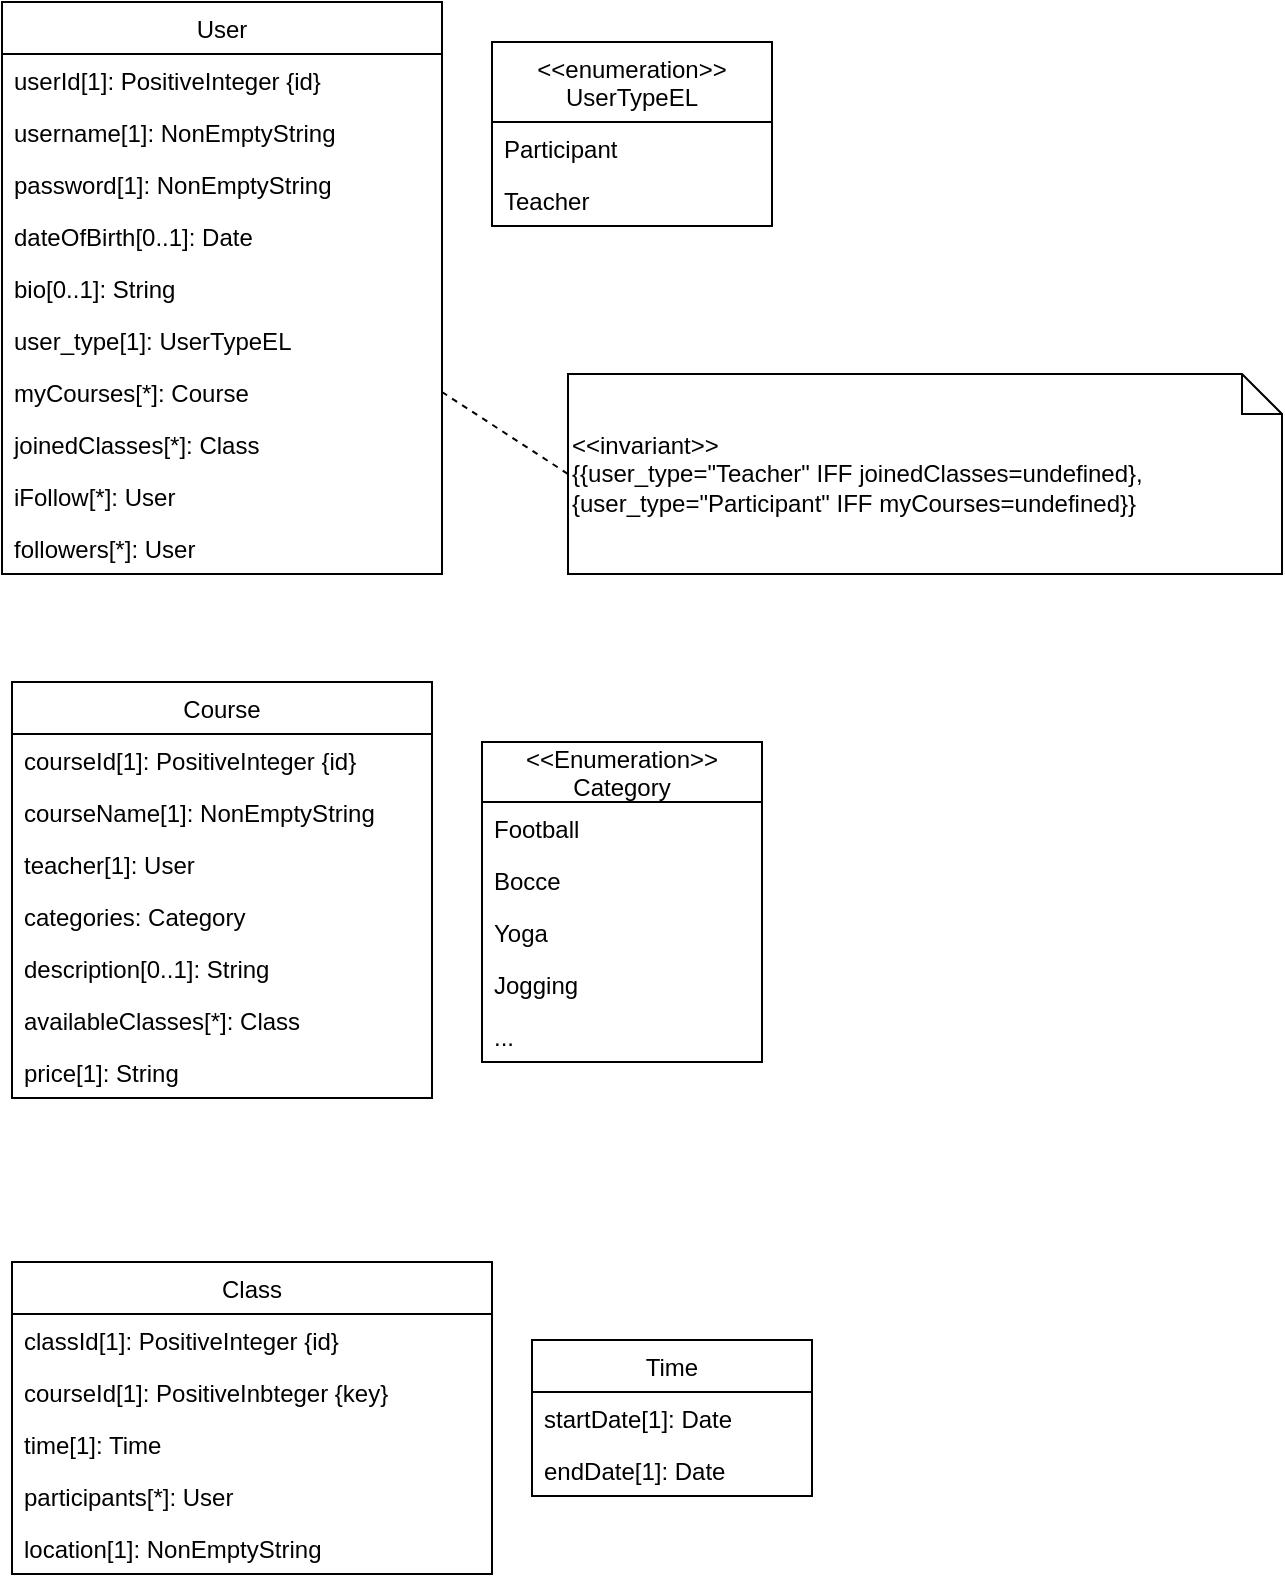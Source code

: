 <mxfile version="14.8.0" type="device"><diagram id="GvXAfusLc3PfZ7gOD72V" name="Page-1"><mxGraphModel dx="1673" dy="851" grid="1" gridSize="10" guides="1" tooltips="1" connect="1" arrows="1" fold="1" page="1" pageScale="1" pageWidth="827" pageHeight="1169" math="0" shadow="0"><root><mxCell id="0"/><mxCell id="1" parent="0"/><mxCell id="XZAeZRrQW0MeqcIuj02z-5" value="Course" style="swimlane;fontStyle=0;childLayout=stackLayout;horizontal=1;startSize=26;fillColor=none;horizontalStack=0;resizeParent=1;resizeParentMax=0;resizeLast=0;collapsible=1;marginBottom=0;" parent="1" vertex="1"><mxGeometry x="25" y="380" width="210" height="208" as="geometry"/></mxCell><mxCell id="XZAeZRrQW0MeqcIuj02z-6" value="courseId[1]: PositiveInteger {id}" style="text;strokeColor=none;fillColor=none;align=left;verticalAlign=top;spacingLeft=4;spacingRight=4;overflow=hidden;rotatable=0;points=[[0,0.5],[1,0.5]];portConstraint=eastwest;" parent="XZAeZRrQW0MeqcIuj02z-5" vertex="1"><mxGeometry y="26" width="210" height="26" as="geometry"/></mxCell><mxCell id="XZAeZRrQW0MeqcIuj02z-58" value="courseName[1]: NonEmptyString" style="text;strokeColor=none;fillColor=none;align=left;verticalAlign=top;spacingLeft=4;spacingRight=4;overflow=hidden;rotatable=0;points=[[0,0.5],[1,0.5]];portConstraint=eastwest;" parent="XZAeZRrQW0MeqcIuj02z-5" vertex="1"><mxGeometry y="52" width="210" height="26" as="geometry"/></mxCell><mxCell id="XZAeZRrQW0MeqcIuj02z-7" value="teacher[1]: User" style="text;strokeColor=none;fillColor=none;align=left;verticalAlign=top;spacingLeft=4;spacingRight=4;overflow=hidden;rotatable=0;points=[[0,0.5],[1,0.5]];portConstraint=eastwest;" parent="XZAeZRrQW0MeqcIuj02z-5" vertex="1"><mxGeometry y="78" width="210" height="26" as="geometry"/></mxCell><mxCell id="XZAeZRrQW0MeqcIuj02z-56" value="categories: Category" style="text;strokeColor=none;fillColor=none;align=left;verticalAlign=top;spacingLeft=4;spacingRight=4;overflow=hidden;rotatable=0;points=[[0,0.5],[1,0.5]];portConstraint=eastwest;" parent="XZAeZRrQW0MeqcIuj02z-5" vertex="1"><mxGeometry y="104" width="210" height="26" as="geometry"/></mxCell><mxCell id="XZAeZRrQW0MeqcIuj02z-57" value="description[0..1]: String" style="text;strokeColor=none;fillColor=none;align=left;verticalAlign=top;spacingLeft=4;spacingRight=4;overflow=hidden;rotatable=0;points=[[0,0.5],[1,0.5]];portConstraint=eastwest;" parent="XZAeZRrQW0MeqcIuj02z-5" vertex="1"><mxGeometry y="130" width="210" height="26" as="geometry"/></mxCell><mxCell id="OdAjSRN0fNHjk4ZXI_o6-42" value="availableClasses[*]: Class" style="text;strokeColor=none;fillColor=none;align=left;verticalAlign=top;spacingLeft=4;spacingRight=4;overflow=hidden;rotatable=0;points=[[0,0.5],[1,0.5]];portConstraint=eastwest;" vertex="1" parent="XZAeZRrQW0MeqcIuj02z-5"><mxGeometry y="156" width="210" height="26" as="geometry"/></mxCell><mxCell id="XZAeZRrQW0MeqcIuj02z-8" value="price[1]: String" style="text;strokeColor=none;fillColor=none;align=left;verticalAlign=top;spacingLeft=4;spacingRight=4;overflow=hidden;rotatable=0;points=[[0,0.5],[1,0.5]];portConstraint=eastwest;" parent="XZAeZRrQW0MeqcIuj02z-5" vertex="1"><mxGeometry y="182" width="210" height="26" as="geometry"/></mxCell><mxCell id="XZAeZRrQW0MeqcIuj02z-9" value="User" style="swimlane;fontStyle=0;childLayout=stackLayout;horizontal=1;startSize=26;fillColor=none;horizontalStack=0;resizeParent=1;resizeParentMax=0;resizeLast=0;collapsible=1;marginBottom=0;" parent="1" vertex="1"><mxGeometry x="20" y="40" width="220" height="286" as="geometry"/></mxCell><mxCell id="XZAeZRrQW0MeqcIuj02z-10" value="userId[1]: PositiveInteger {id}" style="text;strokeColor=none;fillColor=none;align=left;verticalAlign=top;spacingLeft=4;spacingRight=4;overflow=hidden;rotatable=0;points=[[0,0.5],[1,0.5]];portConstraint=eastwest;" parent="XZAeZRrQW0MeqcIuj02z-9" vertex="1"><mxGeometry y="26" width="220" height="26" as="geometry"/></mxCell><mxCell id="XZAeZRrQW0MeqcIuj02z-11" value="username[1]: NonEmptyString" style="text;strokeColor=none;fillColor=none;align=left;verticalAlign=top;spacingLeft=4;spacingRight=4;overflow=hidden;rotatable=0;points=[[0,0.5],[1,0.5]];portConstraint=eastwest;" parent="XZAeZRrQW0MeqcIuj02z-9" vertex="1"><mxGeometry y="52" width="220" height="26" as="geometry"/></mxCell><mxCell id="XZAeZRrQW0MeqcIuj02z-46" value="password[1]: NonEmptyString" style="text;strokeColor=none;fillColor=none;align=left;verticalAlign=top;spacingLeft=4;spacingRight=4;overflow=hidden;rotatable=0;points=[[0,0.5],[1,0.5]];portConstraint=eastwest;" parent="XZAeZRrQW0MeqcIuj02z-9" vertex="1"><mxGeometry y="78" width="220" height="26" as="geometry"/></mxCell><mxCell id="XZAeZRrQW0MeqcIuj02z-47" value="dateOfBirth[0..1]: Date" style="text;strokeColor=none;fillColor=none;align=left;verticalAlign=top;spacingLeft=4;spacingRight=4;overflow=hidden;rotatable=0;points=[[0,0.5],[1,0.5]];portConstraint=eastwest;" parent="XZAeZRrQW0MeqcIuj02z-9" vertex="1"><mxGeometry y="104" width="220" height="26" as="geometry"/></mxCell><mxCell id="OdAjSRN0fNHjk4ZXI_o6-9" value="bio[0..1]: String" style="text;strokeColor=none;fillColor=none;align=left;verticalAlign=top;spacingLeft=4;spacingRight=4;overflow=hidden;rotatable=0;points=[[0,0.5],[1,0.5]];portConstraint=eastwest;" vertex="1" parent="XZAeZRrQW0MeqcIuj02z-9"><mxGeometry y="130" width="220" height="26" as="geometry"/></mxCell><mxCell id="XZAeZRrQW0MeqcIuj02z-48" value="user_type[1]: UserTypeEL" style="text;strokeColor=none;fillColor=none;align=left;verticalAlign=top;spacingLeft=4;spacingRight=4;overflow=hidden;rotatable=0;points=[[0,0.5],[1,0.5]];portConstraint=eastwest;" parent="XZAeZRrQW0MeqcIuj02z-9" vertex="1"><mxGeometry y="156" width="220" height="26" as="geometry"/></mxCell><mxCell id="OdAjSRN0fNHjk4ZXI_o6-10" value="myCourses[*]: Course" style="text;strokeColor=none;fillColor=none;align=left;verticalAlign=top;spacingLeft=4;spacingRight=4;overflow=hidden;rotatable=0;points=[[0,0.5],[1,0.5]];portConstraint=eastwest;" vertex="1" parent="XZAeZRrQW0MeqcIuj02z-9"><mxGeometry y="182" width="220" height="26" as="geometry"/></mxCell><mxCell id="XZAeZRrQW0MeqcIuj02z-49" value="joinedClasses[*]: Class" style="text;strokeColor=none;fillColor=none;align=left;verticalAlign=top;spacingLeft=4;spacingRight=4;overflow=hidden;rotatable=0;points=[[0,0.5],[1,0.5]];portConstraint=eastwest;" parent="XZAeZRrQW0MeqcIuj02z-9" vertex="1"><mxGeometry y="208" width="220" height="26" as="geometry"/></mxCell><mxCell id="XZAeZRrQW0MeqcIuj02z-50" value="iFollow[*]: User" style="text;strokeColor=none;fillColor=none;align=left;verticalAlign=top;spacingLeft=4;spacingRight=4;overflow=hidden;rotatable=0;points=[[0,0.5],[1,0.5]];portConstraint=eastwest;" parent="XZAeZRrQW0MeqcIuj02z-9" vertex="1"><mxGeometry y="234" width="220" height="26" as="geometry"/></mxCell><mxCell id="XZAeZRrQW0MeqcIuj02z-12" value="followers[*]: User" style="text;strokeColor=none;fillColor=none;align=left;verticalAlign=top;spacingLeft=4;spacingRight=4;overflow=hidden;rotatable=0;points=[[0,0.5],[1,0.5]];portConstraint=eastwest;" parent="XZAeZRrQW0MeqcIuj02z-9" vertex="1"><mxGeometry y="260" width="220" height="26" as="geometry"/></mxCell><mxCell id="XZAeZRrQW0MeqcIuj02z-41" value="Class" style="swimlane;fontStyle=0;childLayout=stackLayout;horizontal=1;startSize=26;fillColor=none;horizontalStack=0;resizeParent=1;resizeParentMax=0;resizeLast=0;collapsible=1;marginBottom=0;" parent="1" vertex="1"><mxGeometry x="25" y="670" width="240" height="156" as="geometry"/></mxCell><mxCell id="XZAeZRrQW0MeqcIuj02z-62" value="classId[1]: PositiveInteger {id}" style="text;strokeColor=none;fillColor=none;align=left;verticalAlign=top;spacingLeft=4;spacingRight=4;overflow=hidden;rotatable=0;points=[[0,0.5],[1,0.5]];portConstraint=eastwest;" parent="XZAeZRrQW0MeqcIuj02z-41" vertex="1"><mxGeometry y="26" width="240" height="26" as="geometry"/></mxCell><mxCell id="XZAeZRrQW0MeqcIuj02z-42" value="courseId[1]: PositiveInbteger {key}" style="text;strokeColor=none;fillColor=none;align=left;verticalAlign=top;spacingLeft=4;spacingRight=4;overflow=hidden;rotatable=0;points=[[0,0.5],[1,0.5]];portConstraint=eastwest;" parent="XZAeZRrQW0MeqcIuj02z-41" vertex="1"><mxGeometry y="52" width="240" height="26" as="geometry"/></mxCell><mxCell id="XZAeZRrQW0MeqcIuj02z-43" value="time[1]: Time" style="text;strokeColor=none;fillColor=none;align=left;verticalAlign=top;spacingLeft=4;spacingRight=4;overflow=hidden;rotatable=0;points=[[0,0.5],[1,0.5]];portConstraint=eastwest;" parent="XZAeZRrQW0MeqcIuj02z-41" vertex="1"><mxGeometry y="78" width="240" height="26" as="geometry"/></mxCell><mxCell id="XZAeZRrQW0MeqcIuj02z-63" value="participants[*]: User" style="text;strokeColor=none;fillColor=none;align=left;verticalAlign=top;spacingLeft=4;spacingRight=4;overflow=hidden;rotatable=0;points=[[0,0.5],[1,0.5]];portConstraint=eastwest;" parent="XZAeZRrQW0MeqcIuj02z-41" vertex="1"><mxGeometry y="104" width="240" height="26" as="geometry"/></mxCell><mxCell id="XZAeZRrQW0MeqcIuj02z-44" value="location[1]: NonEmptyString" style="text;strokeColor=none;fillColor=none;align=left;verticalAlign=top;spacingLeft=4;spacingRight=4;overflow=hidden;rotatable=0;points=[[0,0.5],[1,0.5]];portConstraint=eastwest;" parent="XZAeZRrQW0MeqcIuj02z-41" vertex="1"><mxGeometry y="130" width="240" height="26" as="geometry"/></mxCell><mxCell id="OdAjSRN0fNHjk4ZXI_o6-1" value="&lt;&lt;enumeration&gt;&gt;&#xA;UserTypeEL" style="swimlane;fontStyle=0;childLayout=stackLayout;horizontal=1;startSize=40;fillColor=none;horizontalStack=0;resizeParent=1;resizeParentMax=0;resizeLast=0;collapsible=1;marginBottom=0;" vertex="1" parent="1"><mxGeometry x="265" y="60" width="140" height="92" as="geometry"/></mxCell><mxCell id="OdAjSRN0fNHjk4ZXI_o6-2" value="Participant" style="text;strokeColor=none;fillColor=none;align=left;verticalAlign=top;spacingLeft=4;spacingRight=4;overflow=hidden;rotatable=0;points=[[0,0.5],[1,0.5]];portConstraint=eastwest;" vertex="1" parent="OdAjSRN0fNHjk4ZXI_o6-1"><mxGeometry y="40" width="140" height="26" as="geometry"/></mxCell><mxCell id="OdAjSRN0fNHjk4ZXI_o6-3" value="Teacher" style="text;strokeColor=none;fillColor=none;align=left;verticalAlign=top;spacingLeft=4;spacingRight=4;overflow=hidden;rotatable=0;points=[[0,0.5],[1,0.5]];portConstraint=eastwest;" vertex="1" parent="OdAjSRN0fNHjk4ZXI_o6-1"><mxGeometry y="66" width="140" height="26" as="geometry"/></mxCell><mxCell id="OdAjSRN0fNHjk4ZXI_o6-23" value="Time" style="swimlane;fontStyle=0;childLayout=stackLayout;horizontal=1;startSize=26;fillColor=none;horizontalStack=0;resizeParent=1;resizeParentMax=0;resizeLast=0;collapsible=1;marginBottom=0;" vertex="1" parent="1"><mxGeometry x="285" y="709" width="140" height="78" as="geometry"/></mxCell><mxCell id="OdAjSRN0fNHjk4ZXI_o6-24" value="startDate[1]: Date" style="text;strokeColor=none;fillColor=none;align=left;verticalAlign=top;spacingLeft=4;spacingRight=4;overflow=hidden;rotatable=0;points=[[0,0.5],[1,0.5]];portConstraint=eastwest;" vertex="1" parent="OdAjSRN0fNHjk4ZXI_o6-23"><mxGeometry y="26" width="140" height="26" as="geometry"/></mxCell><mxCell id="OdAjSRN0fNHjk4ZXI_o6-25" value="endDate[1]: Date" style="text;strokeColor=none;fillColor=none;align=left;verticalAlign=top;spacingLeft=4;spacingRight=4;overflow=hidden;rotatable=0;points=[[0,0.5],[1,0.5]];portConstraint=eastwest;" vertex="1" parent="OdAjSRN0fNHjk4ZXI_o6-23"><mxGeometry y="52" width="140" height="26" as="geometry"/></mxCell><mxCell id="OdAjSRN0fNHjk4ZXI_o6-28" value="&lt;&lt;Enumeration&gt;&gt;&#xA;Category" style="swimlane;fontStyle=0;childLayout=stackLayout;horizontal=1;startSize=30;fillColor=none;horizontalStack=0;resizeParent=1;resizeParentMax=0;resizeLast=0;collapsible=1;marginBottom=0;" vertex="1" parent="1"><mxGeometry x="260" y="410" width="140" height="160" as="geometry"/></mxCell><mxCell id="OdAjSRN0fNHjk4ZXI_o6-29" value="Football" style="text;strokeColor=none;fillColor=none;align=left;verticalAlign=top;spacingLeft=4;spacingRight=4;overflow=hidden;rotatable=0;points=[[0,0.5],[1,0.5]];portConstraint=eastwest;" vertex="1" parent="OdAjSRN0fNHjk4ZXI_o6-28"><mxGeometry y="30" width="140" height="26" as="geometry"/></mxCell><mxCell id="OdAjSRN0fNHjk4ZXI_o6-30" value="Bocce" style="text;strokeColor=none;fillColor=none;align=left;verticalAlign=top;spacingLeft=4;spacingRight=4;overflow=hidden;rotatable=0;points=[[0,0.5],[1,0.5]];portConstraint=eastwest;" vertex="1" parent="OdAjSRN0fNHjk4ZXI_o6-28"><mxGeometry y="56" width="140" height="26" as="geometry"/></mxCell><mxCell id="OdAjSRN0fNHjk4ZXI_o6-36" value="Yoga" style="text;strokeColor=none;fillColor=none;align=left;verticalAlign=top;spacingLeft=4;spacingRight=4;overflow=hidden;rotatable=0;points=[[0,0.5],[1,0.5]];portConstraint=eastwest;" vertex="1" parent="OdAjSRN0fNHjk4ZXI_o6-28"><mxGeometry y="82" width="140" height="26" as="geometry"/></mxCell><mxCell id="OdAjSRN0fNHjk4ZXI_o6-37" value="Jogging" style="text;strokeColor=none;fillColor=none;align=left;verticalAlign=top;spacingLeft=4;spacingRight=4;overflow=hidden;rotatable=0;points=[[0,0.5],[1,0.5]];portConstraint=eastwest;" vertex="1" parent="OdAjSRN0fNHjk4ZXI_o6-28"><mxGeometry y="108" width="140" height="26" as="geometry"/></mxCell><mxCell id="OdAjSRN0fNHjk4ZXI_o6-31" value="..." style="text;strokeColor=none;fillColor=none;align=left;verticalAlign=top;spacingLeft=4;spacingRight=4;overflow=hidden;rotatable=0;points=[[0,0.5],[1,0.5]];portConstraint=eastwest;" vertex="1" parent="OdAjSRN0fNHjk4ZXI_o6-28"><mxGeometry y="134" width="140" height="26" as="geometry"/></mxCell><mxCell id="OdAjSRN0fNHjk4ZXI_o6-39" value="&lt;div align=&quot;left&quot;&gt;&amp;lt;&amp;lt;invariant&amp;gt;&amp;gt;&lt;/div&gt;&lt;div align=&quot;left&quot;&gt;{{user_type=&quot;Teacher&quot; IFF joinedClasses=undefined},&lt;/div&gt;&lt;div align=&quot;left&quot;&gt;{user_type=&quot;Participant&quot; IFF myCourses=undefined}}&lt;/div&gt;" style="shape=note;size=20;whiteSpace=wrap;html=1;align=left;" vertex="1" parent="1"><mxGeometry x="303" y="226" width="357" height="100" as="geometry"/></mxCell><mxCell id="OdAjSRN0fNHjk4ZXI_o6-40" value="" style="endArrow=none;html=1;exitX=1;exitY=0.5;exitDx=0;exitDy=0;entryX=0;entryY=0.5;entryDx=0;entryDy=0;entryPerimeter=0;dashed=1;" edge="1" parent="1" source="OdAjSRN0fNHjk4ZXI_o6-10" target="OdAjSRN0fNHjk4ZXI_o6-39"><mxGeometry width="50" height="50" relative="1" as="geometry"><mxPoint x="250" y="470" as="sourcePoint"/><mxPoint x="300" y="420" as="targetPoint"/></mxGeometry></mxCell></root></mxGraphModel></diagram></mxfile>